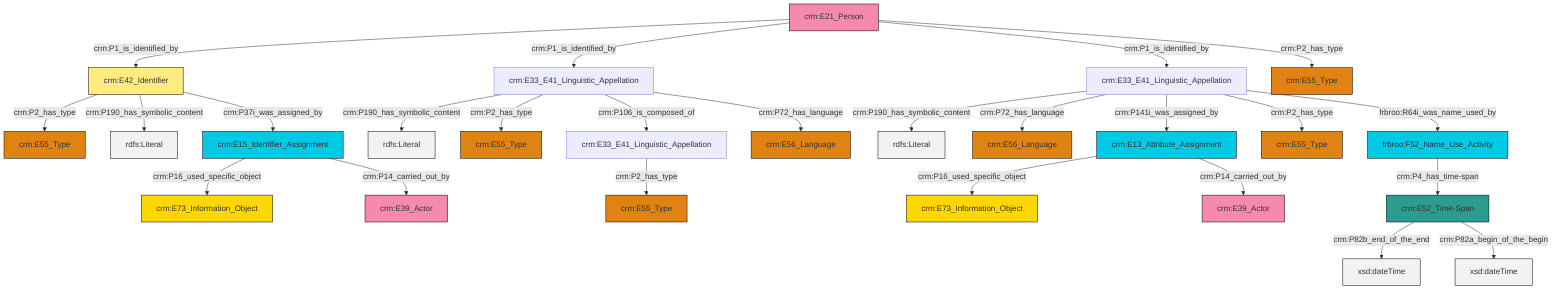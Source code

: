 graph TD
classDef Literal fill:#f2f2f2,stroke:#000000;
classDef CRM_Entity fill:#FFFFFF,stroke:#000000;
classDef Temporal_Entity fill:#00C9E6, stroke:#000000;
classDef Type fill:#E18312, stroke:#000000;
classDef Time-Span fill:#2C9C91, stroke:#000000;
classDef Appellation fill:#FFEB7F, stroke:#000000;
classDef Place fill:#008836, stroke:#000000;
classDef Persistent_Item fill:#B266B2, stroke:#000000;
classDef Conceptual_Object fill:#FFD700, stroke:#000000;
classDef Physical_Thing fill:#D2B48C, stroke:#000000;
classDef Actor fill:#f58aad, stroke:#000000;
classDef PC_Classes fill:#4ce600, stroke:#000000;
classDef Multi fill:#cccccc,stroke:#000000;

0["crm:E33_E41_Linguistic_Appellation"]:::Default -->|crm:P190_has_symbolic_content| 1[rdfs:Literal]:::Literal
3["crm:E13_Attribute_Assignment"]:::Temporal_Entity -->|crm:P16_used_specific_object| 4["crm:E73_Information_Object"]:::Conceptual_Object
5["crm:E42_Identifier"]:::Appellation -->|crm:P2_has_type| 6["crm:E55_Type"]:::Type
10["crm:E52_Time-Span"]:::Time-Span -->|crm:P82b_end_of_the_end| 12[xsd:dateTime]:::Literal
0["crm:E33_E41_Linguistic_Appellation"]:::Default -->|crm:P2_has_type| 15["crm:E55_Type"]:::Type
0["crm:E33_E41_Linguistic_Appellation"]:::Default -->|crm:P106_is_composed_of| 17["crm:E33_E41_Linguistic_Appellation"]:::Default
10["crm:E52_Time-Span"]:::Time-Span -->|crm:P82a_begin_of_the_begin| 18[xsd:dateTime]:::Literal
19["frbroo:F52_Name_Use_Activity"]:::Temporal_Entity -->|crm:P4_has_time-span| 10["crm:E52_Time-Span"]:::Time-Span
22["crm:E21_Person"]:::Actor -->|crm:P1_is_identified_by| 5["crm:E42_Identifier"]:::Appellation
22["crm:E21_Person"]:::Actor -->|crm:P1_is_identified_by| 0["crm:E33_E41_Linguistic_Appellation"]:::Default
5["crm:E42_Identifier"]:::Appellation -->|crm:P190_has_symbolic_content| 28[rdfs:Literal]:::Literal
5["crm:E42_Identifier"]:::Appellation -->|crm:P37i_was_assigned_by| 30["crm:E15_Identifier_Assignment"]:::Temporal_Entity
0["crm:E33_E41_Linguistic_Appellation"]:::Default -->|crm:P72_has_language| 32["crm:E56_Language"]:::Type
35["crm:E33_E41_Linguistic_Appellation"]:::Default -->|crm:P190_has_symbolic_content| 37[rdfs:Literal]:::Literal
35["crm:E33_E41_Linguistic_Appellation"]:::Default -->|crm:P72_has_language| 13["crm:E56_Language"]:::Type
17["crm:E33_E41_Linguistic_Appellation"]:::Default -->|crm:P2_has_type| 39["crm:E55_Type"]:::Type
22["crm:E21_Person"]:::Actor -->|crm:P1_is_identified_by| 35["crm:E33_E41_Linguistic_Appellation"]:::Default
35["crm:E33_E41_Linguistic_Appellation"]:::Default -->|crm:P141i_was_assigned_by| 3["crm:E13_Attribute_Assignment"]:::Temporal_Entity
35["crm:E33_E41_Linguistic_Appellation"]:::Default -->|crm:P2_has_type| 40["crm:E55_Type"]:::Type
3["crm:E13_Attribute_Assignment"]:::Temporal_Entity -->|crm:P14_carried_out_by| 42["crm:E39_Actor"]:::Actor
22["crm:E21_Person"]:::Actor -->|crm:P2_has_type| 26["crm:E55_Type"]:::Type
30["crm:E15_Identifier_Assignment"]:::Temporal_Entity -->|crm:P16_used_specific_object| 33["crm:E73_Information_Object"]:::Conceptual_Object
30["crm:E15_Identifier_Assignment"]:::Temporal_Entity -->|crm:P14_carried_out_by| 7["crm:E39_Actor"]:::Actor
35["crm:E33_E41_Linguistic_Appellation"]:::Default -->|frbroo:R64i_was_name_used_by| 19["frbroo:F52_Name_Use_Activity"]:::Temporal_Entity